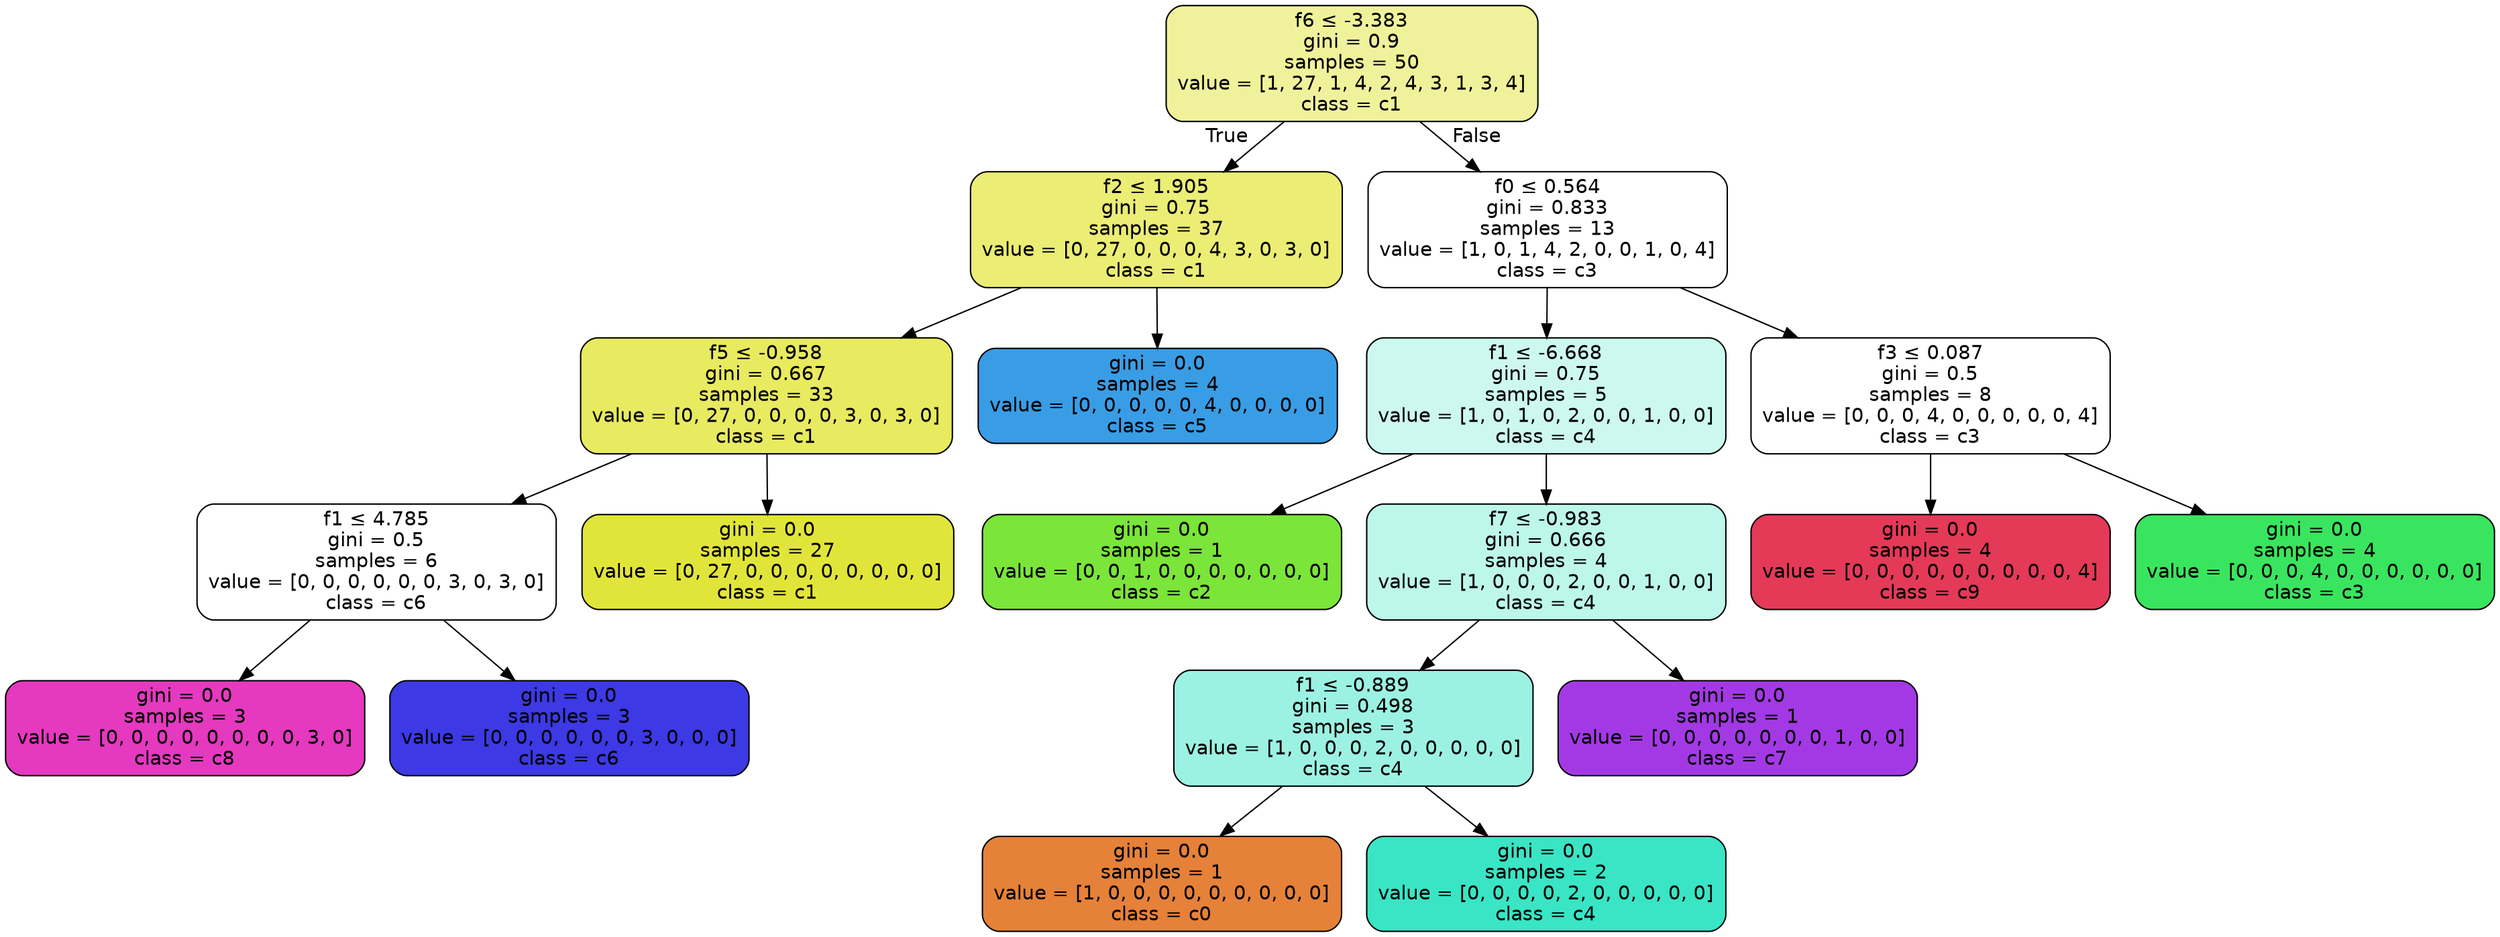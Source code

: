 digraph Tree {
node [shape=box, style="filled, rounded", color="black", fontname=helvetica] ;
edge [fontname=helvetica] ;
0 [label=<f6 &le; -3.383<br/>gini = 0.9<br/>samples = 50<br/>value = [1, 27, 1, 4, 2, 4, 3, 1, 3, 4]<br/>class = c1>, fillcolor="#e2e53980"] ;
1 [label=<f2 &le; 1.905<br/>gini = 0.75<br/>samples = 37<br/>value = [0, 27, 0, 0, 0, 4, 3, 0, 3, 0]<br/>class = c1>, fillcolor="#e2e539b2"] ;
0 -> 1 [labeldistance=2.5, labelangle=45, headlabel="True"] ;
2 [label=<f5 &le; -0.958<br/>gini = 0.667<br/>samples = 33<br/>value = [0, 27, 0, 0, 0, 0, 3, 0, 3, 0]<br/>class = c1>, fillcolor="#e2e539cc"] ;
1 -> 2 ;
3 [label=<f1 &le; 4.785<br/>gini = 0.5<br/>samples = 6<br/>value = [0, 0, 0, 0, 0, 0, 3, 0, 3, 0]<br/>class = c6>, fillcolor="#3c39e500"] ;
2 -> 3 ;
4 [label=<gini = 0.0<br/>samples = 3<br/>value = [0, 0, 0, 0, 0, 0, 0, 0, 3, 0]<br/>class = c8>, fillcolor="#e539c0ff"] ;
3 -> 4 ;
5 [label=<gini = 0.0<br/>samples = 3<br/>value = [0, 0, 0, 0, 0, 0, 3, 0, 0, 0]<br/>class = c6>, fillcolor="#3c39e5ff"] ;
3 -> 5 ;
6 [label=<gini = 0.0<br/>samples = 27<br/>value = [0, 27, 0, 0, 0, 0, 0, 0, 0, 0]<br/>class = c1>, fillcolor="#e2e539ff"] ;
2 -> 6 ;
7 [label=<gini = 0.0<br/>samples = 4<br/>value = [0, 0, 0, 0, 0, 4, 0, 0, 0, 0]<br/>class = c5>, fillcolor="#399de5ff"] ;
1 -> 7 ;
8 [label=<f0 &le; 0.564<br/>gini = 0.833<br/>samples = 13<br/>value = [1, 0, 1, 4, 2, 0, 0, 1, 0, 4]<br/>class = c3>, fillcolor="#39e55e00"] ;
0 -> 8 [labeldistance=2.5, labelangle=-45, headlabel="False"] ;
9 [label=<f1 &le; -6.668<br/>gini = 0.75<br/>samples = 5<br/>value = [1, 0, 1, 0, 2, 0, 0, 1, 0, 0]<br/>class = c4>, fillcolor="#39e5c540"] ;
8 -> 9 ;
10 [label=<gini = 0.0<br/>samples = 1<br/>value = [0, 0, 1, 0, 0, 0, 0, 0, 0, 0]<br/>class = c2>, fillcolor="#7be539ff"] ;
9 -> 10 ;
11 [label=<f7 &le; -0.983<br/>gini = 0.666<br/>samples = 4<br/>value = [1, 0, 0, 0, 2, 0, 0, 1, 0, 0]<br/>class = c4>, fillcolor="#39e5c555"] ;
9 -> 11 ;
12 [label=<f1 &le; -0.889<br/>gini = 0.498<br/>samples = 3<br/>value = [1, 0, 0, 0, 2, 0, 0, 0, 0, 0]<br/>class = c4>, fillcolor="#39e5c57f"] ;
11 -> 12 ;
13 [label=<gini = 0.0<br/>samples = 1<br/>value = [1, 0, 0, 0, 0, 0, 0, 0, 0, 0]<br/>class = c0>, fillcolor="#e58139ff"] ;
12 -> 13 ;
14 [label=<gini = 0.0<br/>samples = 2<br/>value = [0, 0, 0, 0, 2, 0, 0, 0, 0, 0]<br/>class = c4>, fillcolor="#39e5c5ff"] ;
12 -> 14 ;
15 [label=<gini = 0.0<br/>samples = 1<br/>value = [0, 0, 0, 0, 0, 0, 0, 1, 0, 0]<br/>class = c7>, fillcolor="#a339e5ff"] ;
11 -> 15 ;
16 [label=<f3 &le; 0.087<br/>gini = 0.5<br/>samples = 8<br/>value = [0, 0, 0, 4, 0, 0, 0, 0, 0, 4]<br/>class = c3>, fillcolor="#39e55e00"] ;
8 -> 16 ;
17 [label=<gini = 0.0<br/>samples = 4<br/>value = [0, 0, 0, 0, 0, 0, 0, 0, 0, 4]<br/>class = c9>, fillcolor="#e53958ff"] ;
16 -> 17 ;
18 [label=<gini = 0.0<br/>samples = 4<br/>value = [0, 0, 0, 4, 0, 0, 0, 0, 0, 0]<br/>class = c3>, fillcolor="#39e55eff"] ;
16 -> 18 ;
}
